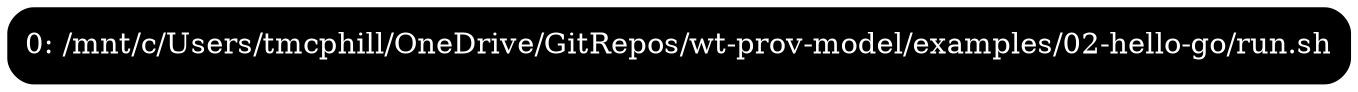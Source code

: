 digraph G {
    rankdir=LR;

    /* programs */
    node [shape=box fontcolor=white fillcolor=black style="filled,rounded"];
    run0 [label="0: /mnt/c/Users/tmcphill/OneDrive/GitRepos/wt-prov-model/examples/02-hello-go/run.sh"];

    node [shape=ellipse fontcolor="#131C39" fillcolor="#C9D2ED"];

    /* other files */

}
